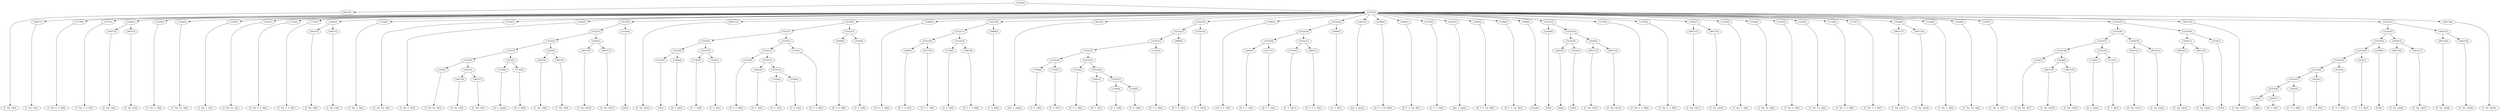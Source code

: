 digraph sample{
"L4857(0)"->"[C  Dis  G](0)"
"L4857(1)"->"[C  Dis  G](1)"
"L1579(0)"->"[C  Dis  G  A  B](0)"
"L1579(1)"->"[C  Dis  G  A  B](1)"
"L4857(2)"->"[C  Dis  G](2)"
"L4857(3)"->"[C  Dis  G](3)"
"L5026(1)"->"L4857(2)"
"L5026(1)"->"L4857(3)"
"L1430(0)"->"[C  Dis  G  A](0)"
"L1024(0)"->"[C  Dis  Fis  A](0)"
"L1430(1)"->"[C  Dis  G  A](1)"
"L1024(1)"->"[C  Dis  Fis  A](1)"
"L1579(2)"->"[C  Dis  G  A  B](2)"
"L1579(3)"->"[C  Dis  G  A  B](3)"
"L4857(4)"->"[C  Dis  G](4)"
"L4857(5)"->"[C  Dis  G](5)"
"L5026(2)"->"L4857(4)"
"L5026(2)"->"L4857(5)"
"L1430(2)"->"[C  Dis  G  A](2)"
"L1024(2)"->"[C  Dis  Fis  A](2)"
"L1430(3)"->"[C  Dis  G  A](3)"
"L1024(3)"->"[C  Dis  Fis  A](3)"
"L4857(6)"->"[C  Dis  G](6)"
"L4857(7)"->"[C  Dis  G](7)"
"L5026(3)"->"L4857(6)"
"L5026(3)"->"L4857(7)"
"L5252(4)"->"L1024(3)"
"L5252(4)"->"L5026(3)"
"L1785(0)"->"[D  G  Ais](0)"
"L3732(0)"->"[F  G  B](0)"
"L5252(5)"->"L1785(0)"
"L5252(5)"->"L3732(0)"
"L5252(3)"->"L5252(4)"
"L5252(3)"->"L5252(5)"
"L4857(8)"->"[C  Dis  G](8)"
"L4857(9)"->"[C  Dis  G](9)"
"L5026(4)"->"L4857(8)"
"L5026(4)"->"L4857(9)"
"L5252(2)"->"L5252(3)"
"L5252(2)"->"L5026(4)"
"L4857(10)"->"[C  Dis  G](10)"
"L4857(11)"->"[C  Dis  G](11)"
"L5026(5)"->"L4857(10)"
"L5026(5)"->"L4857(11)"
"L5252(1)"->"L5252(2)"
"L5252(1)"->"L5026(5)"
"L4334(0)"->"[G](0)"
"L5252(0)"->"L5252(1)"
"L5252(0)"->"L4334(0)"
"L4857(12)"->"[C  Dis  G](12)"
"L4334(1)"->"[G](1)"
"L3056(0)"->"[D  G  B](0)"
"L5252(9)"->"L4334(1)"
"L5252(9)"->"L3056(0)"
"L3744(0)"->"[C  E  G](0)"
"L3744(1)"->"[C  E  G](1)"
"L5252(10)"->"L3744(0)"
"L5252(10)"->"L3744(1)"
"L5252(8)"->"L5252(9)"
"L5252(8)"->"L5252(10)"
"L2724(0)"->"[D  F  G  B](0)"
"L2041(0)"->"[D  F  G](0)"
"L3744(2)"->"[C  E  G](2)"
"L3744(3)"->"[C  E  G](3)"
"L5252(14)"->"L3744(2)"
"L5252(14)"->"L3744(3)"
"L5252(13)"->"L2041(0)"
"L5252(13)"->"L5252(14)"
"L5252(12)"->"L2724(0)"
"L5252(12)"->"L5252(13)"
"L2724(1)"->"[D  F  G  B](1)"
"L5252(11)"->"L5252(12)"
"L5252(11)"->"L2724(1)"
"L5252(7)"->"L5252(8)"
"L5252(7)"->"L5252(11)"
"L4999(0)"->"[D  F  G  A](0)"
"L3744(4)"->"[C  E  G](4)"
"L5252(15)"->"L4999(0)"
"L5252(15)"->"L3744(4)"
"L5252(6)"->"L5252(7)"
"L5252(6)"->"L5252(15)"
"L3286(0)"->"[Cis  E  F  A](0)"
"L4999(1)"->"[D  F  G  A](1)"
"L2577(0)"->"[D  E  F  A](0)"
"L5252(18)"->"L4999(1)"
"L5252(18)"->"L2577(0)"
"L3744(5)"->"[C  E  G](5)"
"L3881(0)"->"[D  E  F  G  B](0)"
"L5252(19)"->"L3744(5)"
"L5252(19)"->"L3881(0)"
"L5252(17)"->"L5252(18)"
"L5252(17)"->"L5252(19)"
"L3689(0)"->"[C  E  B](0)"
"L5252(16)"->"L5252(17)"
"L5252(16)"->"L3689(0)"
"L3633(0)"->"[Gis  A  Ais](0)"
"L3744(6)"->"[C  E  G](6)"
"L3744(7)"->"[C  E  G](7)"
"L5252(24)"->"L3744(6)"
"L5252(24)"->"L3744(7)"
"L2724(2)"->"[D  F  G  B](2)"
"L2041(1)"->"[D  F  G](1)"
"L3744(8)"->"[C  E  G](8)"
"L3744(9)"->"[C  E  G](9)"
"L5252(27)"->"L3744(8)"
"L5252(27)"->"L3744(9)"
"L5252(26)"->"L2041(1)"
"L5252(26)"->"L5252(27)"
"L5252(25)"->"L2724(2)"
"L5252(25)"->"L5252(26)"
"L5252(23)"->"L5252(24)"
"L5252(23)"->"L5252(25)"
"L2724(3)"->"[D  F  G  B](3)"
"L5252(22)"->"L5252(23)"
"L5252(22)"->"L2724(3)"
"L4999(2)"->"[D  F  G  A](2)"
"L5252(21)"->"L5252(22)"
"L5252(21)"->"L4999(2)"
"L3744(10)"->"[C  E  G](10)"
"L5252(20)"->"L5252(21)"
"L5252(20)"->"L3744(10)"
"L3286(1)"->"[Cis  E  F  A](1)"
"L4999(3)"->"[D  F  G  A](3)"
"L2577(1)"->"[D  E  F  A](1)"
"L5252(30)"->"L4999(3)"
"L5252(30)"->"L2577(1)"
"L3744(11)"->"[C  E  G](11)"
"L3881(1)"->"[D  E  F  G  B](1)"
"L5252(31)"->"L3744(11)"
"L5252(31)"->"L3881(1)"
"L5252(29)"->"L5252(30)"
"L5252(29)"->"L5252(31)"
"L3689(1)"->"[C  E  B](1)"
"L5252(28)"->"L5252(29)"
"L5252(28)"->"L3689(1)"
"L3633(1)"->"[Gis  A  Ais](1)"
"L1096(0)"->"[D  F  G  Gis  B](0)"
"L1096(1)"->"[D  F  G  Gis  B](1)"
"L4125(0)"->"[C  E  G  B](0)"
"L3633(2)"->"[Gis  A  Ais](2)"
"L1096(2)"->"[D  F  G  Gis  B](2)"
"L1096(3)"->"[D  F  G  Gis  B](3)"
"L-686(0)"->"[Gis](0)"
"L2160(0)"->"[F](0)"
"L2863(0)"->"[D](0)"
"L4334(2)"->"[G](2)"
"L5252(34)"->"L2863(0)"
"L5252(34)"->"L4334(2)"
"L4857(13)"->"[C  Dis  G](13)"
"L4857(14)"->"[C  Dis  G](14)"
"L5026(6)"->"L4857(13)"
"L5026(6)"->"L4857(14)"
"L5252(33)"->"L5252(34)"
"L5252(33)"->"L5026(6)"
"L5252(32)"->"L2160(0)"
"L5252(32)"->"L5252(33)"
"L1579(4)"->"[C  Dis  G  A  B](4)"
"L1579(5)"->"[C  Dis  G  A  B](5)"
"L4857(15)"->"[C  Dis  G](15)"
"L4857(16)"->"[C  Dis  G](16)"
"L5026(7)"->"L4857(15)"
"L5026(7)"->"L4857(16)"
"L1430(4)"->"[C  Dis  G  A](4)"
"L1024(4)"->"[C  Dis  Fis  A](4)"
"L1430(5)"->"[C  Dis  G  A](5)"
"L1024(5)"->"[C  Dis  Fis  A](5)"
"L1579(6)"->"[C  Dis  G  A  B](6)"
"L1579(7)"->"[C  Dis  G  A  B](7)"
"L4857(17)"->"[C  Dis  G](17)"
"L4857(18)"->"[C  Dis  G](18)"
"L5026(8)"->"L4857(17)"
"L5026(8)"->"L4857(18)"
"L1430(6)"->"[C  Dis  G  A](6)"
"L1024(6)"->"[C  Dis  Fis  A](6)"
"L1430(7)"->"[C  Dis  G  A](7)"
"L1024(7)"->"[C  Dis  Fis  A](7)"
"L4857(19)"->"[C  Dis  G](19)"
"L4857(20)"->"[C  Dis  G](20)"
"L5026(9)"->"L4857(19)"
"L5026(9)"->"L4857(20)"
"L5252(38)"->"L1024(7)"
"L5252(38)"->"L5026(9)"
"L1785(1)"->"[D  G  Ais](1)"
"L3732(1)"->"[F  G  B](1)"
"L5252(39)"->"L1785(1)"
"L5252(39)"->"L3732(1)"
"L5252(37)"->"L5252(38)"
"L5252(37)"->"L5252(39)"
"L4857(21)"->"[C  Dis  G](21)"
"L4857(22)"->"[C  Dis  G](22)"
"L5026(10)"->"L4857(21)"
"L5026(10)"->"L4857(22)"
"L5252(36)"->"L5252(37)"
"L5252(36)"->"L5026(10)"
"L4857(23)"->"[C  Dis  G](23)"
"L4857(24)"->"[C  Dis  G](24)"
"L5026(11)"->"L4857(23)"
"L5026(11)"->"L4857(24)"
"L4334(3)"->"[G](3)"
"L5252(40)"->"L5026(11)"
"L5252(40)"->"L4334(3)"
"L5252(35)"->"L5252(36)"
"L5252(35)"->"L5252(40)"
"L4857(25)"->"[C  Dis  G](25)"
"L4334(4)"->"[G](4)"
"L3056(1)"->"[D  G  B](1)"
"L5252(48)"->"L4334(4)"
"L5252(48)"->"L3056(1)"
"L3910(0)"->"[C  G  A  B](0)"
"L5252(47)"->"L5252(48)"
"L5252(47)"->"L3910(0)"
"L3910(1)"->"[C  G  A  B](1)"
"L5252(46)"->"L5252(47)"
"L5252(46)"->"L3910(1)"
"L3910(2)"->"[C  G  A  B](2)"
"L5252(45)"->"L5252(46)"
"L5252(45)"->"L3910(2)"
"L3910(3)"->"[C  G  A  B](3)"
"L5252(44)"->"L5252(45)"
"L5252(44)"->"L3910(3)"
"L2439(0)"->"[C](0)"
"L5252(43)"->"L5252(44)"
"L5252(43)"->"L2439(0)"
"L4857(26)"->"[C  Dis  G](26)"
"L4857(27)"->"[C  Dis  G](27)"
"L5026(12)"->"L4857(26)"
"L5026(12)"->"L4857(27)"
"L5252(42)"->"L5252(43)"
"L5252(42)"->"L5026(12)"
"L4857(28)"->"[C  Dis  G](28)"
"L4857(29)"->"[C  Dis  G](29)"
"L5026(13)"->"L4857(28)"
"L5026(13)"->"L4857(29)"
"L5252(41)"->"L5252(42)"
"L5252(41)"->"L5026(13)"
"L4857(30)"->"[C  Dis  G](30)"
"L5181(0)"->"L4857(1)"
"L5181(0)"->"L1579(0)"
"L5181(0)"->"L1579(1)"
"L5181(0)"->"L5026(1)"
"L5181(0)"->"L1430(0)"
"L5181(0)"->"L1024(0)"
"L5181(0)"->"L1430(1)"
"L5181(0)"->"L1024(1)"
"L5181(0)"->"L1579(2)"
"L5181(0)"->"L1579(3)"
"L5181(0)"->"L5026(2)"
"L5181(0)"->"L1430(2)"
"L5181(0)"->"L1024(2)"
"L5181(0)"->"L1430(3)"
"L5181(0)"->"L5252(0)"
"L5181(0)"->"L4857(12)"
"L5181(0)"->"L5252(6)"
"L5181(0)"->"L3286(0)"
"L5181(0)"->"L5252(16)"
"L5181(0)"->"L3633(0)"
"L5181(0)"->"L5252(20)"
"L5181(0)"->"L3286(1)"
"L5181(0)"->"L5252(28)"
"L5181(0)"->"L3633(1)"
"L5181(0)"->"L1096(0)"
"L5181(0)"->"L1096(1)"
"L5181(0)"->"L4125(0)"
"L5181(0)"->"L3633(2)"
"L5181(0)"->"L1096(2)"
"L5181(0)"->"L1096(3)"
"L5181(0)"->"L-686(0)"
"L5181(0)"->"L5252(32)"
"L5181(0)"->"L1579(4)"
"L5181(0)"->"L1579(5)"
"L5181(0)"->"L5026(7)"
"L5181(0)"->"L1430(4)"
"L5181(0)"->"L1024(4)"
"L5181(0)"->"L1430(5)"
"L5181(0)"->"L1024(5)"
"L5181(0)"->"L1579(6)"
"L5181(0)"->"L1579(7)"
"L5181(0)"->"L5026(8)"
"L5181(0)"->"L1430(6)"
"L5181(0)"->"L1024(6)"
"L5181(0)"->"L1430(7)"
"L5181(0)"->"L5252(35)"
"L5181(0)"->"L4857(25)"
"L5181(0)"->"L5252(41)"
"L5181(0)"->"L4857(30)"
"L5026(0)"->"L4857(0)"
"L5026(0)"->"L5181(0)"
{rank = min; "L5026(0)"}
{rank = same; "L4857(0)"; "L5181(0)";}
{rank = same; "L4857(1)"; "L1579(0)"; "L1579(1)"; "L5026(1)"; "L1430(0)"; "L1024(0)"; "L1430(1)"; "L1024(1)"; "L1579(2)"; "L1579(3)"; "L5026(2)"; "L1430(2)"; "L1024(2)"; "L1430(3)"; "L5252(0)"; "L4857(12)"; "L5252(6)"; "L3286(0)"; "L5252(16)"; "L3633(0)"; "L5252(20)"; "L3286(1)"; "L5252(28)"; "L3633(1)"; "L1096(0)"; "L1096(1)"; "L4125(0)"; "L3633(2)"; "L1096(2)"; "L1096(3)"; "L-686(0)"; "L5252(32)"; "L1579(4)"; "L1579(5)"; "L5026(7)"; "L1430(4)"; "L1024(4)"; "L1430(5)"; "L1024(5)"; "L1579(6)"; "L1579(7)"; "L5026(8)"; "L1430(6)"; "L1024(6)"; "L1430(7)"; "L5252(35)"; "L4857(25)"; "L5252(41)"; "L4857(30)";}
{rank = same; "L4857(2)"; "L4857(3)"; "L4857(4)"; "L4857(5)"; "L5252(1)"; "L4334(0)"; "L5252(7)"; "L5252(15)"; "L5252(17)"; "L3689(0)"; "L5252(21)"; "L3744(10)"; "L5252(29)"; "L3689(1)"; "L2160(0)"; "L5252(33)"; "L4857(15)"; "L4857(16)"; "L4857(17)"; "L4857(18)"; "L5252(36)"; "L5252(40)"; "L5252(42)"; "L5026(13)";}
{rank = same; "L5252(2)"; "L5026(5)"; "L5252(8)"; "L5252(11)"; "L4999(0)"; "L3744(4)"; "L5252(18)"; "L5252(19)"; "L5252(22)"; "L4999(2)"; "L5252(30)"; "L5252(31)"; "L5252(34)"; "L5026(6)"; "L5252(37)"; "L5026(10)"; "L5026(11)"; "L4334(3)"; "L5252(43)"; "L5026(12)"; "L4857(28)"; "L4857(29)";}
{rank = same; "L5252(3)"; "L5026(4)"; "L4857(10)"; "L4857(11)"; "L5252(9)"; "L5252(10)"; "L5252(12)"; "L2724(1)"; "L4999(1)"; "L2577(0)"; "L3744(5)"; "L3881(0)"; "L5252(23)"; "L2724(3)"; "L4999(3)"; "L2577(1)"; "L3744(11)"; "L3881(1)"; "L2863(0)"; "L4334(2)"; "L4857(13)"; "L4857(14)"; "L5252(38)"; "L5252(39)"; "L4857(21)"; "L4857(22)"; "L4857(23)"; "L4857(24)"; "L5252(44)"; "L2439(0)"; "L4857(26)"; "L4857(27)";}
{rank = same; "L5252(4)"; "L5252(5)"; "L4857(8)"; "L4857(9)"; "L4334(1)"; "L3056(0)"; "L3744(0)"; "L3744(1)"; "L2724(0)"; "L5252(13)"; "L5252(24)"; "L5252(25)"; "L1024(7)"; "L5026(9)"; "L1785(1)"; "L3732(1)"; "L5252(45)"; "L3910(3)";}
{rank = same; "L1024(3)"; "L5026(3)"; "L1785(0)"; "L3732(0)"; "L2041(0)"; "L5252(14)"; "L3744(6)"; "L3744(7)"; "L2724(2)"; "L5252(26)"; "L4857(19)"; "L4857(20)"; "L5252(46)"; "L3910(2)";}
{rank = same; "L4857(6)"; "L4857(7)"; "L3744(2)"; "L3744(3)"; "L2041(1)"; "L5252(27)"; "L5252(47)"; "L3910(1)";}
{rank = same; "L3744(8)"; "L3744(9)"; "L5252(48)"; "L3910(0)";}
{rank = same; "L4334(4)"; "L3056(1)";}
{rank = max; "[C  Dis  Fis  A](0)"; "[C  Dis  Fis  A](1)"; "[C  Dis  Fis  A](2)"; "[C  Dis  Fis  A](3)"; "[C  Dis  Fis  A](4)"; "[C  Dis  Fis  A](5)"; "[C  Dis  Fis  A](6)"; "[C  Dis  Fis  A](7)"; "[C  Dis  G  A  B](0)"; "[C  Dis  G  A  B](1)"; "[C  Dis  G  A  B](2)"; "[C  Dis  G  A  B](3)"; "[C  Dis  G  A  B](4)"; "[C  Dis  G  A  B](5)"; "[C  Dis  G  A  B](6)"; "[C  Dis  G  A  B](7)"; "[C  Dis  G  A](0)"; "[C  Dis  G  A](1)"; "[C  Dis  G  A](2)"; "[C  Dis  G  A](3)"; "[C  Dis  G  A](4)"; "[C  Dis  G  A](5)"; "[C  Dis  G  A](6)"; "[C  Dis  G  A](7)"; "[C  Dis  G](0)"; "[C  Dis  G](1)"; "[C  Dis  G](10)"; "[C  Dis  G](11)"; "[C  Dis  G](12)"; "[C  Dis  G](13)"; "[C  Dis  G](14)"; "[C  Dis  G](15)"; "[C  Dis  G](16)"; "[C  Dis  G](17)"; "[C  Dis  G](18)"; "[C  Dis  G](19)"; "[C  Dis  G](2)"; "[C  Dis  G](20)"; "[C  Dis  G](21)"; "[C  Dis  G](22)"; "[C  Dis  G](23)"; "[C  Dis  G](24)"; "[C  Dis  G](25)"; "[C  Dis  G](26)"; "[C  Dis  G](27)"; "[C  Dis  G](28)"; "[C  Dis  G](29)"; "[C  Dis  G](3)"; "[C  Dis  G](30)"; "[C  Dis  G](4)"; "[C  Dis  G](5)"; "[C  Dis  G](6)"; "[C  Dis  G](7)"; "[C  Dis  G](8)"; "[C  Dis  G](9)"; "[C  E  B](0)"; "[C  E  B](1)"; "[C  E  G  B](0)"; "[C  E  G](0)"; "[C  E  G](1)"; "[C  E  G](10)"; "[C  E  G](11)"; "[C  E  G](2)"; "[C  E  G](3)"; "[C  E  G](4)"; "[C  E  G](5)"; "[C  E  G](6)"; "[C  E  G](7)"; "[C  E  G](8)"; "[C  E  G](9)"; "[C  G  A  B](0)"; "[C  G  A  B](1)"; "[C  G  A  B](2)"; "[C  G  A  B](3)"; "[C](0)"; "[Cis  E  F  A](0)"; "[Cis  E  F  A](1)"; "[D  E  F  A](0)"; "[D  E  F  A](1)"; "[D  E  F  G  B](0)"; "[D  E  F  G  B](1)"; "[D  F  G  A](0)"; "[D  F  G  A](1)"; "[D  F  G  A](2)"; "[D  F  G  A](3)"; "[D  F  G  B](0)"; "[D  F  G  B](1)"; "[D  F  G  B](2)"; "[D  F  G  B](3)"; "[D  F  G  Gis  B](0)"; "[D  F  G  Gis  B](1)"; "[D  F  G  Gis  B](2)"; "[D  F  G  Gis  B](3)"; "[D  F  G](0)"; "[D  F  G](1)"; "[D  G  Ais](0)"; "[D  G  Ais](1)"; "[D  G  B](0)"; "[D  G  B](1)"; "[D](0)"; "[F  G  B](0)"; "[F  G  B](1)"; "[F](0)"; "[G](0)"; "[G](1)"; "[G](2)"; "[G](3)"; "[G](4)"; "[Gis  A  Ais](0)"; "[Gis  A  Ais](1)"; "[Gis  A  Ais](2)"; "[Gis](0)";}
}